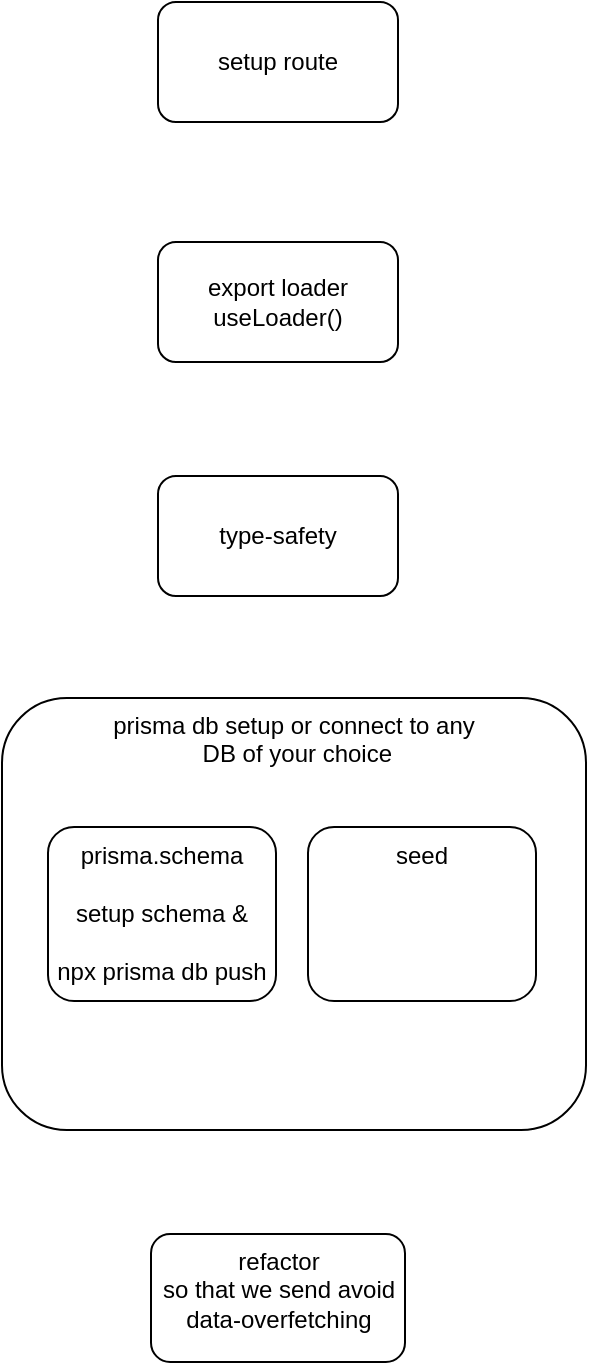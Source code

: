 <mxfile version="20.2.2" type="github">
  <diagram id="tx-EgkOs6txUjuiGDX3E" name="Page-1">
    <mxGraphModel dx="826" dy="789" grid="0" gridSize="10" guides="1" tooltips="1" connect="1" arrows="1" fold="1" page="0" pageScale="1" pageWidth="827" pageHeight="1169" math="0" shadow="0">
      <root>
        <mxCell id="0" />
        <mxCell id="1" parent="0" />
        <mxCell id="HzaMs9VLNogWFWMUmDYU-2" value="setup route" style="rounded=1;whiteSpace=wrap;html=1;" vertex="1" parent="1">
          <mxGeometry x="198" y="93" width="120" height="60" as="geometry" />
        </mxCell>
        <mxCell id="HzaMs9VLNogWFWMUmDYU-3" value="export loader&lt;br&gt;useLoader()" style="rounded=1;whiteSpace=wrap;html=1;" vertex="1" parent="1">
          <mxGeometry x="198" y="213" width="120" height="60" as="geometry" />
        </mxCell>
        <mxCell id="HzaMs9VLNogWFWMUmDYU-4" value="type-safety" style="rounded=1;whiteSpace=wrap;html=1;" vertex="1" parent="1">
          <mxGeometry x="198" y="330" width="120" height="60" as="geometry" />
        </mxCell>
        <mxCell id="HzaMs9VLNogWFWMUmDYU-5" value="prisma db setup or connect to any&lt;br&gt;&amp;nbsp;DB of your choice" style="rounded=1;whiteSpace=wrap;html=1;verticalAlign=top;" vertex="1" parent="1">
          <mxGeometry x="120" y="441" width="292" height="216" as="geometry" />
        </mxCell>
        <mxCell id="HzaMs9VLNogWFWMUmDYU-6" value="prisma.schema&lt;br&gt;&lt;br&gt;setup schema &amp;amp;&lt;br&gt;&lt;br&gt;npx prisma db push" style="rounded=1;whiteSpace=wrap;html=1;verticalAlign=top;" vertex="1" parent="1">
          <mxGeometry x="143" y="505.5" width="114" height="87" as="geometry" />
        </mxCell>
        <mxCell id="HzaMs9VLNogWFWMUmDYU-7" value="seed&lt;br&gt;&lt;br&gt;" style="rounded=1;whiteSpace=wrap;html=1;verticalAlign=top;" vertex="1" parent="1">
          <mxGeometry x="273" y="505.5" width="114" height="87" as="geometry" />
        </mxCell>
        <mxCell id="o5Oh8O8AWM55JMCWAWM5-1" value="refactor&lt;br&gt;so that we send avoid data-overfetching" style="rounded=1;whiteSpace=wrap;html=1;verticalAlign=top;" vertex="1" parent="1">
          <mxGeometry x="194.5" y="709" width="127" height="64" as="geometry" />
        </mxCell>
      </root>
    </mxGraphModel>
  </diagram>
</mxfile>
